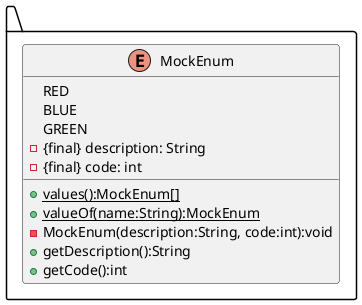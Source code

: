 @startuml
package .. {
	enum MockEnum{
	RED
	BLUE
	GREEN
	-{final} description: String
	-{final} code: int
	+{static}values():MockEnum[]
	+{static}valueOf(name:String):MockEnum
	-MockEnum(description:String, code:int):void
	+getDescription():String
	+getCode():int
	}

}
@enduml